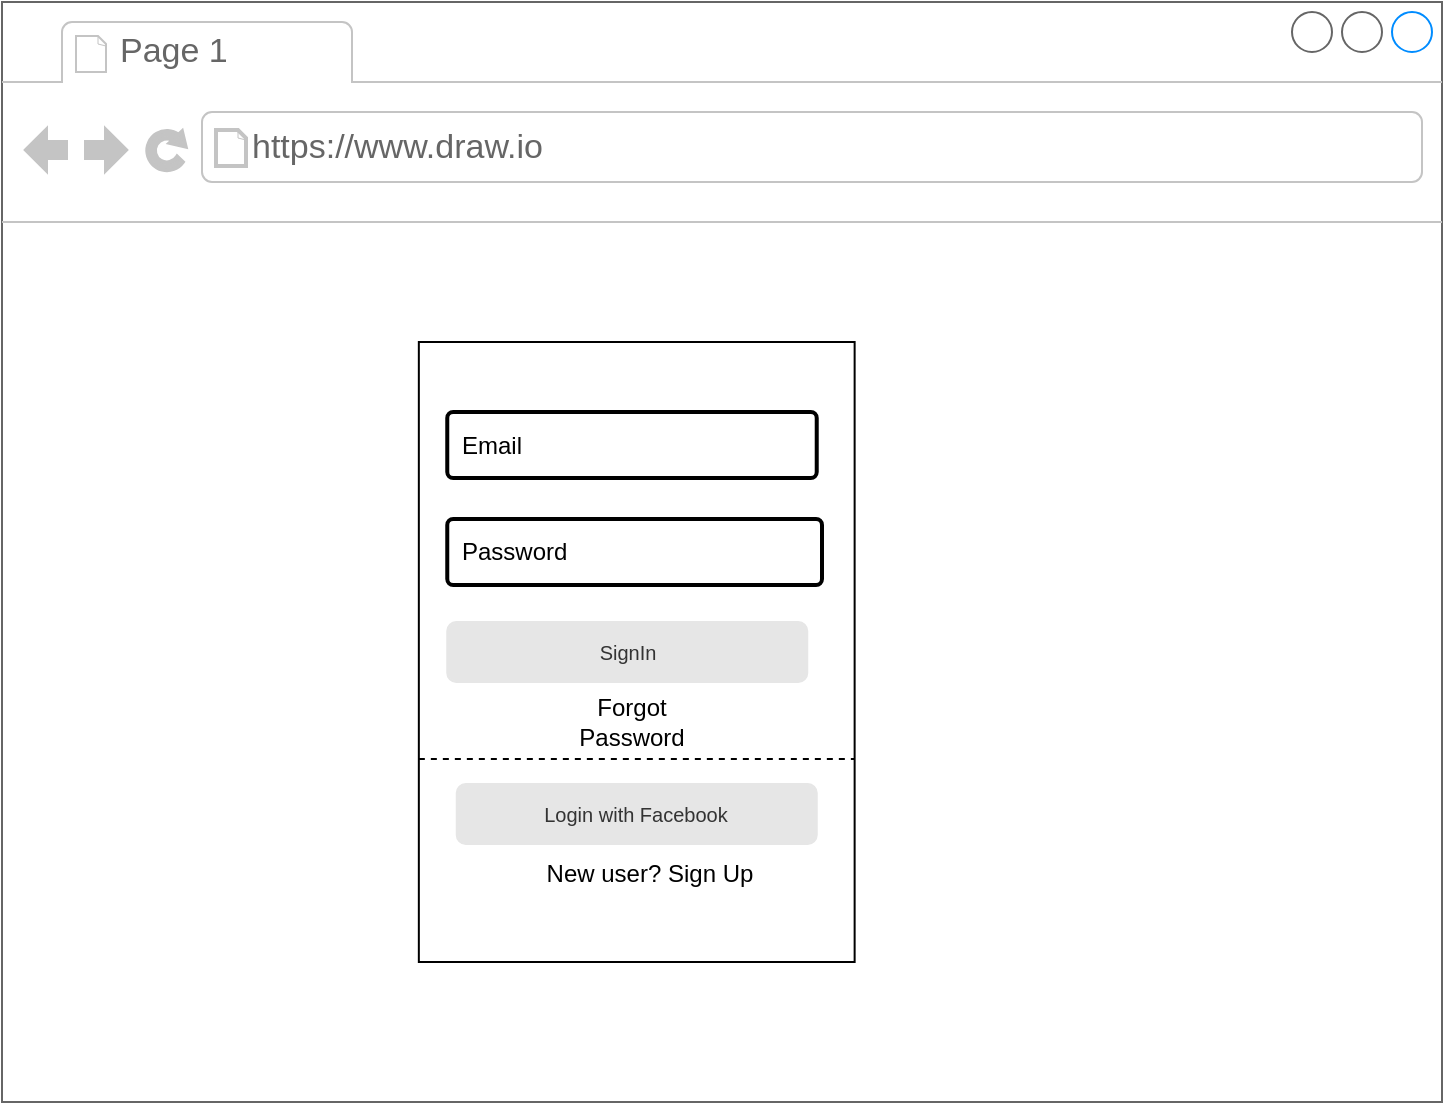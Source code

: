 <mxfile version="13.2.4" type="device"><diagram id="xMI6evbDyMJdlgYypGVc" name="Page-1"><mxGraphModel dx="1106" dy="776" grid="1" gridSize="10" guides="1" tooltips="1" connect="1" arrows="1" fold="1" page="1" pageScale="1" pageWidth="850" pageHeight="1100" math="0" shadow="0"><root><mxCell id="0"/><mxCell id="1" parent="0"/><mxCell id="ZtOfXfPqZqVik7CpFCMj-17" value="" style="group" vertex="1" connectable="0" parent="1"><mxGeometry x="40" y="40" width="720" height="550" as="geometry"/></mxCell><mxCell id="ZtOfXfPqZqVik7CpFCMj-1" value="" style="strokeWidth=1;shadow=0;dashed=0;align=center;html=1;shape=mxgraph.mockup.containers.browserWindow;rSize=0;strokeColor=#666666;strokeColor2=#008cff;strokeColor3=#c4c4c4;mainText=,;recursiveResize=0;" vertex="1" parent="ZtOfXfPqZqVik7CpFCMj-17"><mxGeometry width="720" height="550" as="geometry"/></mxCell><mxCell id="ZtOfXfPqZqVik7CpFCMj-2" value="Page 1" style="strokeWidth=1;shadow=0;dashed=0;align=center;html=1;shape=mxgraph.mockup.containers.anchor;fontSize=17;fontColor=#666666;align=left;" vertex="1" parent="ZtOfXfPqZqVik7CpFCMj-1"><mxGeometry x="56.842" y="12" width="104.211" height="26" as="geometry"/></mxCell><mxCell id="ZtOfXfPqZqVik7CpFCMj-3" value="https://www.draw.io" style="strokeWidth=1;shadow=0;dashed=0;align=center;html=1;shape=mxgraph.mockup.containers.anchor;rSize=0;fontSize=17;fontColor=#666666;align=left;" vertex="1" parent="ZtOfXfPqZqVik7CpFCMj-1"><mxGeometry x="123.158" y="60" width="236.842" height="26" as="geometry"/></mxCell><mxCell id="ZtOfXfPqZqVik7CpFCMj-4" value="" style="rounded=0;whiteSpace=wrap;html=1;" vertex="1" parent="ZtOfXfPqZqVik7CpFCMj-1"><mxGeometry x="208.421" y="170" width="217.895" height="310" as="geometry"/></mxCell><mxCell id="ZtOfXfPqZqVik7CpFCMj-6" value="Email" style="rounded=1;arcSize=9;align=left;spacingLeft=5;strokeColor=#000000;html=1;strokeWidth=2;fontSize=12" vertex="1" parent="ZtOfXfPqZqVik7CpFCMj-1"><mxGeometry x="222.632" y="205" width="184.737" height="33" as="geometry"/></mxCell><mxCell id="ZtOfXfPqZqVik7CpFCMj-11" value="SignIn" style="rounded=1;html=1;shadow=0;dashed=0;whiteSpace=wrap;fontSize=10;fillColor=#E6E6E6;align=center;strokeColor=#E6E6E6;fontColor=#333333;" vertex="1" parent="ZtOfXfPqZqVik7CpFCMj-1"><mxGeometry x="222.632" y="310" width="180" height="30" as="geometry"/></mxCell><mxCell id="ZtOfXfPqZqVik7CpFCMj-13" value="Forgot Password" style="text;html=1;strokeColor=none;fillColor=none;align=center;verticalAlign=middle;whiteSpace=wrap;rounded=0;" vertex="1" parent="ZtOfXfPqZqVik7CpFCMj-1"><mxGeometry x="269.886" y="350" width="90.237" height="20" as="geometry"/></mxCell><mxCell id="ZtOfXfPqZqVik7CpFCMj-12" value="Login with Facebook" style="rounded=1;html=1;shadow=0;dashed=0;whiteSpace=wrap;fontSize=10;fillColor=#E6E6E6;align=center;strokeColor=#E6E6E6;fontColor=#333333;" vertex="1" parent="ZtOfXfPqZqVik7CpFCMj-1"><mxGeometry x="227.368" y="391" width="180" height="30" as="geometry"/></mxCell><mxCell id="ZtOfXfPqZqVik7CpFCMj-18" value="" style="endArrow=none;html=1;exitX=0;exitY=0.75;exitDx=0;exitDy=0;entryX=1;entryY=0.75;entryDx=0;entryDy=0;dashed=1;" edge="1" parent="ZtOfXfPqZqVik7CpFCMj-1"><mxGeometry width="50" height="50" relative="1" as="geometry"><mxPoint x="208.421" y="378.5" as="sourcePoint"/><mxPoint x="426.316" y="378.5" as="targetPoint"/></mxGeometry></mxCell><mxCell id="ZtOfXfPqZqVik7CpFCMj-19" value="New user? Sign Up" style="text;html=1;strokeColor=none;fillColor=none;align=center;verticalAlign=middle;whiteSpace=wrap;rounded=0;" vertex="1" parent="ZtOfXfPqZqVik7CpFCMj-1"><mxGeometry x="263" y="426" width="122.13" height="20" as="geometry"/></mxCell><mxCell id="ZtOfXfPqZqVik7CpFCMj-8" value="Password" style="rounded=1;arcSize=9;align=left;spacingLeft=5;strokeColor=#000000;html=1;strokeWidth=2;fontSize=12" vertex="1" parent="ZtOfXfPqZqVik7CpFCMj-1"><mxGeometry x="222.63" y="258.5" width="187.37" height="33" as="geometry"/></mxCell></root></mxGraphModel></diagram></mxfile>